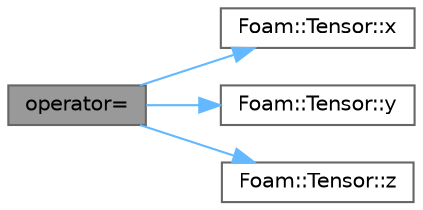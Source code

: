 digraph "operator="
{
 // LATEX_PDF_SIZE
  bgcolor="transparent";
  edge [fontname=Helvetica,fontsize=10,labelfontname=Helvetica,labelfontsize=10];
  node [fontname=Helvetica,fontsize=10,shape=box,height=0.2,width=0.4];
  rankdir="LR";
  Node1 [id="Node000001",label="operator=",height=0.2,width=0.4,color="gray40", fillcolor="grey60", style="filled", fontcolor="black",tooltip=" "];
  Node1 -> Node2 [id="edge1_Node000001_Node000002",color="steelblue1",style="solid",tooltip=" "];
  Node2 [id="Node000002",label="Foam::Tensor::x",height=0.2,width=0.4,color="grey40", fillcolor="white", style="filled",URL="$classFoam_1_1Tensor.html#afb0ea8549c9100fcda145f190b87e9b8",tooltip=" "];
  Node1 -> Node3 [id="edge2_Node000001_Node000003",color="steelblue1",style="solid",tooltip=" "];
  Node3 [id="Node000003",label="Foam::Tensor::y",height=0.2,width=0.4,color="grey40", fillcolor="white", style="filled",URL="$classFoam_1_1Tensor.html#ac620c737599656faf0a0e3c6572412af",tooltip=" "];
  Node1 -> Node4 [id="edge3_Node000001_Node000004",color="steelblue1",style="solid",tooltip=" "];
  Node4 [id="Node000004",label="Foam::Tensor::z",height=0.2,width=0.4,color="grey40", fillcolor="white", style="filled",URL="$classFoam_1_1Tensor.html#a602f04d910499c43a650fea640bd337e",tooltip=" "];
}
